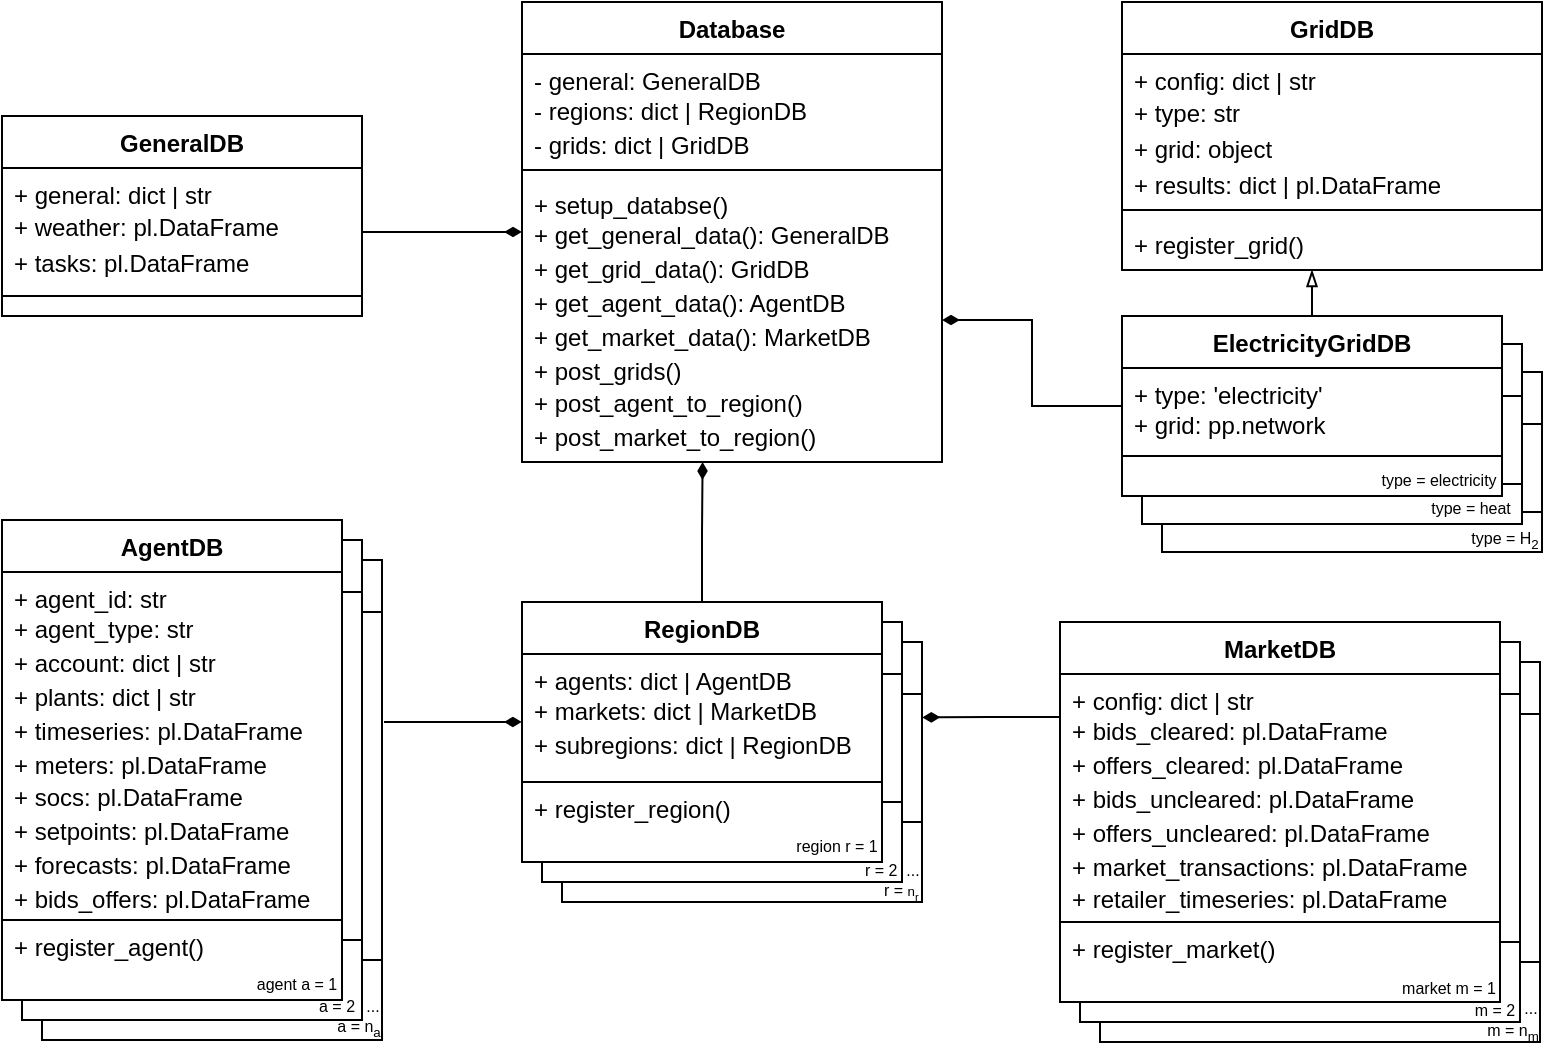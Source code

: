 <mxfile version="24.8.4">
  <diagram name="Page-1" id="6133507b-19e7-1e82-6fc7-422aa6c4b21f">
    <mxGraphModel dx="-628" dy="1153" grid="1" gridSize="10" guides="1" tooltips="1" connect="1" arrows="1" fold="1" page="1" pageScale="1" pageWidth="1169" pageHeight="827" background="none" math="0" shadow="0">
      <root>
        <mxCell id="0" />
        <mxCell id="1" parent="0" />
        <mxCell id="sbD00cTxCYsmBy_oH8-3-103" value="AgentDB" style="swimlane;fontStyle=1;align=center;verticalAlign=top;childLayout=stackLayout;horizontal=1;startSize=26;horizontalStack=0;resizeParent=1;resizeParentMax=0;resizeLast=0;collapsible=1;marginBottom=0;whiteSpace=wrap;html=1;" vertex="1" parent="1">
          <mxGeometry x="2610" y="479" width="170" height="240" as="geometry" />
        </mxCell>
        <mxCell id="sbD00cTxCYsmBy_oH8-3-104" value="+ agent_id: str&lt;div style=&quot;line-height: 140%;&quot;&gt;+ agent_type: str&lt;br&gt;&lt;div style=&quot;line-height: 140%;&quot;&gt;+ account: dict | str&lt;div style=&quot;line-height: 140%;&quot;&gt;+ plants: dict | str&lt;/div&gt;&lt;div style=&quot;line-height: 140%;&quot;&gt;+ timeseries: pl.DataFrame&lt;/div&gt;&lt;div style=&quot;line-height: 140%;&quot;&gt;+ meters: pl.DataFrame&lt;/div&gt;&lt;div style=&quot;line-height: 140%;&quot;&gt;+ socs: pl.DataFrame&lt;/div&gt;&lt;div style=&quot;line-height: 140%;&quot;&gt;+ setpoints: pl.DataFrame&lt;/div&gt;&lt;div style=&quot;line-height: 140%;&quot;&gt;+ forecasts: pl.DataFrame&lt;/div&gt;&lt;div style=&quot;line-height: 140%;&quot;&gt;+ bids_offers: pl.DataFrame&lt;/div&gt;&lt;/div&gt;&lt;/div&gt;" style="text;strokeColor=default;fillColor=default;align=left;verticalAlign=top;spacingLeft=4;spacingRight=4;overflow=hidden;rotatable=0;points=[[0,0.5],[1,0.5]];portConstraint=eastwest;whiteSpace=wrap;html=1;" vertex="1" parent="sbD00cTxCYsmBy_oH8-3-103">
          <mxGeometry y="26" width="170" height="174" as="geometry" />
        </mxCell>
        <mxCell id="sbD00cTxCYsmBy_oH8-3-105" value="+ register_agent()" style="text;strokeColor=default;fillColor=default;align=left;verticalAlign=top;spacingLeft=4;spacingRight=4;overflow=hidden;rotatable=0;points=[[0,0.5],[1,0.5]];portConstraint=eastwest;whiteSpace=wrap;html=1;gradientColor=none;" vertex="1" parent="sbD00cTxCYsmBy_oH8-3-103">
          <mxGeometry y="200" width="170" height="40" as="geometry" />
        </mxCell>
        <mxCell id="sbD00cTxCYsmBy_oH8-3-100" value="AgentDB" style="swimlane;fontStyle=1;align=center;verticalAlign=top;childLayout=stackLayout;horizontal=1;startSize=26;horizontalStack=0;resizeParent=1;resizeParentMax=0;resizeLast=0;collapsible=1;marginBottom=0;whiteSpace=wrap;html=1;" vertex="1" parent="1">
          <mxGeometry x="2600" y="469" width="170" height="240" as="geometry" />
        </mxCell>
        <mxCell id="sbD00cTxCYsmBy_oH8-3-101" value="+ agent_id: str&lt;div style=&quot;line-height: 140%;&quot;&gt;+ agent_type: str&lt;br&gt;&lt;div style=&quot;line-height: 140%;&quot;&gt;+ account: dict | str&lt;div style=&quot;line-height: 140%;&quot;&gt;+ plants: dict | str&lt;/div&gt;&lt;div style=&quot;line-height: 140%;&quot;&gt;+ timeseries: pl.DataFrame&lt;/div&gt;&lt;div style=&quot;line-height: 140%;&quot;&gt;+ meters: pl.DataFrame&lt;/div&gt;&lt;div style=&quot;line-height: 140%;&quot;&gt;+ socs: pl.DataFrame&lt;/div&gt;&lt;div style=&quot;line-height: 140%;&quot;&gt;+ setpoints: pl.DataFrame&lt;/div&gt;&lt;div style=&quot;line-height: 140%;&quot;&gt;+ forecasts: pl.DataFrame&lt;/div&gt;&lt;div style=&quot;line-height: 140%;&quot;&gt;+ bids_offers: pl.DataFrame&lt;/div&gt;&lt;/div&gt;&lt;/div&gt;" style="text;strokeColor=default;fillColor=default;align=left;verticalAlign=top;spacingLeft=4;spacingRight=4;overflow=hidden;rotatable=0;points=[[0,0.5],[1,0.5]];portConstraint=eastwest;whiteSpace=wrap;html=1;" vertex="1" parent="sbD00cTxCYsmBy_oH8-3-100">
          <mxGeometry y="26" width="170" height="174" as="geometry" />
        </mxCell>
        <mxCell id="sbD00cTxCYsmBy_oH8-3-102" value="+ register_agent()" style="text;strokeColor=default;fillColor=default;align=left;verticalAlign=top;spacingLeft=4;spacingRight=4;overflow=hidden;rotatable=0;points=[[0,0.5],[1,0.5]];portConstraint=eastwest;whiteSpace=wrap;html=1;gradientColor=none;" vertex="1" parent="sbD00cTxCYsmBy_oH8-3-100">
          <mxGeometry y="200" width="170" height="40" as="geometry" />
        </mxCell>
        <mxCell id="sbD00cTxCYsmBy_oH8-3-82" value="MarketDB" style="swimlane;fontStyle=1;align=center;verticalAlign=top;childLayout=stackLayout;horizontal=1;startSize=26;horizontalStack=0;resizeParent=1;resizeParentMax=0;resizeLast=0;collapsible=1;marginBottom=0;whiteSpace=wrap;html=1;" vertex="1" parent="1">
          <mxGeometry x="3139" y="530" width="220" height="190" as="geometry" />
        </mxCell>
        <mxCell id="sbD00cTxCYsmBy_oH8-3-83" value="+ config: dict | str&lt;div style=&quot;line-height: 140%;&quot;&gt;+ bids_cleared: pl.DataFrame&lt;/div&gt;&lt;div style=&quot;line-height: 140%;&quot;&gt;+ offers_cleared: pl.DataFrame&lt;/div&gt;&lt;div style=&quot;line-height: 140%;&quot;&gt;+ bids_uncleared: pl.DataFrame&lt;/div&gt;&lt;div style=&quot;line-height: 140%;&quot;&gt;+ offers_uncleared: pl.DataFrame&lt;/div&gt;&lt;div style=&quot;line-height: 140%;&quot;&gt;+ market_transactions: pl.DataFrame&lt;/div&gt;&lt;div style=&quot;line-height: 140%;&quot;&gt;+ retailer_timeseries: pl.DataFrame&lt;/div&gt;" style="text;strokeColor=default;fillColor=default;align=left;verticalAlign=top;spacingLeft=4;spacingRight=4;overflow=hidden;rotatable=0;points=[[0,0.5],[1,0.5]];portConstraint=eastwest;whiteSpace=wrap;html=1;" vertex="1" parent="sbD00cTxCYsmBy_oH8-3-82">
          <mxGeometry y="26" width="220" height="124" as="geometry" />
        </mxCell>
        <mxCell id="sbD00cTxCYsmBy_oH8-3-84" value="+ register_market()" style="text;strokeColor=default;fillColor=default;align=left;verticalAlign=top;spacingLeft=4;spacingRight=4;overflow=hidden;rotatable=0;points=[[0,0.5],[1,0.5]];portConstraint=eastwest;whiteSpace=wrap;html=1;" vertex="1" parent="sbD00cTxCYsmBy_oH8-3-82">
          <mxGeometry y="150" width="220" height="40" as="geometry" />
        </mxCell>
        <mxCell id="sbD00cTxCYsmBy_oH8-3-79" value="MarketDB" style="swimlane;fontStyle=1;align=center;verticalAlign=top;childLayout=stackLayout;horizontal=1;startSize=26;horizontalStack=0;resizeParent=1;resizeParentMax=0;resizeLast=0;collapsible=1;marginBottom=0;whiteSpace=wrap;html=1;" vertex="1" parent="1">
          <mxGeometry x="3129" y="520" width="220" height="190" as="geometry" />
        </mxCell>
        <mxCell id="sbD00cTxCYsmBy_oH8-3-80" value="+ config: dict | str&lt;div style=&quot;line-height: 140%;&quot;&gt;+ bids_cleared: pl.DataFrame&lt;/div&gt;&lt;div style=&quot;line-height: 140%;&quot;&gt;+ offers_cleared: pl.DataFrame&lt;/div&gt;&lt;div style=&quot;line-height: 140%;&quot;&gt;+ bids_uncleared: pl.DataFrame&lt;/div&gt;&lt;div style=&quot;line-height: 140%;&quot;&gt;+ offers_uncleared: pl.DataFrame&lt;/div&gt;&lt;div style=&quot;line-height: 140%;&quot;&gt;+ market_transactions: pl.DataFrame&lt;/div&gt;&lt;div style=&quot;line-height: 140%;&quot;&gt;+ retailer_timeseries: pl.DataFrame&lt;/div&gt;" style="text;strokeColor=default;fillColor=default;align=left;verticalAlign=top;spacingLeft=4;spacingRight=4;overflow=hidden;rotatable=0;points=[[0,0.5],[1,0.5]];portConstraint=eastwest;whiteSpace=wrap;html=1;" vertex="1" parent="sbD00cTxCYsmBy_oH8-3-79">
          <mxGeometry y="26" width="220" height="124" as="geometry" />
        </mxCell>
        <mxCell id="sbD00cTxCYsmBy_oH8-3-81" value="+ register_market()" style="text;strokeColor=default;fillColor=default;align=left;verticalAlign=top;spacingLeft=4;spacingRight=4;overflow=hidden;rotatable=0;points=[[0,0.5],[1,0.5]];portConstraint=eastwest;whiteSpace=wrap;html=1;" vertex="1" parent="sbD00cTxCYsmBy_oH8-3-79">
          <mxGeometry y="150" width="220" height="40" as="geometry" />
        </mxCell>
        <mxCell id="sbD00cTxCYsmBy_oH8-3-73" value="RegionDB" style="swimlane;fontStyle=1;align=center;verticalAlign=top;childLayout=stackLayout;horizontal=1;startSize=26;horizontalStack=0;resizeParent=1;resizeParentMax=0;resizeLast=0;collapsible=1;marginBottom=0;whiteSpace=wrap;html=1;fillStyle=solid;" vertex="1" parent="1">
          <mxGeometry x="2870" y="520" width="180" height="130" as="geometry" />
        </mxCell>
        <mxCell id="sbD00cTxCYsmBy_oH8-3-74" value="&lt;span style=&quot;background-color: rgb(255, 255, 255);&quot;&gt;+ agents: dict | AgentDB&lt;/span&gt;&lt;div style=&quot;line-height: 140%;&quot;&gt;&lt;span style=&quot;background-color: rgb(255, 255, 255);&quot;&gt;+ markets: dict | MarketDB&lt;/span&gt;&lt;/div&gt;&lt;div style=&quot;line-height: 140%;&quot;&gt;&lt;span style=&quot;background-color: rgb(255, 255, 255);&quot;&gt;+ subregions: dict | RegionDB&lt;/span&gt;&lt;/div&gt;" style="text;strokeColor=default;fillColor=default;align=left;verticalAlign=top;spacingLeft=4;spacingRight=4;overflow=hidden;rotatable=0;points=[[0,0.5],[1,0.5]];portConstraint=eastwest;whiteSpace=wrap;html=1;" vertex="1" parent="sbD00cTxCYsmBy_oH8-3-73">
          <mxGeometry y="26" width="180" height="64" as="geometry" />
        </mxCell>
        <mxCell id="sbD00cTxCYsmBy_oH8-3-75" value="+ register_region()" style="text;strokeColor=default;fillColor=default;align=left;verticalAlign=top;spacingLeft=4;spacingRight=4;overflow=hidden;rotatable=0;points=[[0,0.5],[1,0.5]];portConstraint=eastwest;whiteSpace=wrap;html=1;gradientColor=none;" vertex="1" parent="sbD00cTxCYsmBy_oH8-3-73">
          <mxGeometry y="90" width="180" height="40" as="geometry" />
        </mxCell>
        <mxCell id="sbD00cTxCYsmBy_oH8-3-70" value="RegionDB" style="swimlane;fontStyle=1;align=center;verticalAlign=top;childLayout=stackLayout;horizontal=1;startSize=26;horizontalStack=0;resizeParent=1;resizeParentMax=0;resizeLast=0;collapsible=1;marginBottom=0;whiteSpace=wrap;html=1;fillStyle=solid;" vertex="1" parent="1">
          <mxGeometry x="2860" y="510" width="180" height="130" as="geometry" />
        </mxCell>
        <mxCell id="sbD00cTxCYsmBy_oH8-3-71" value="&lt;span style=&quot;background-color: rgb(255, 255, 255);&quot;&gt;+ agents: dict | AgentDB&lt;/span&gt;&lt;div style=&quot;line-height: 140%;&quot;&gt;&lt;span style=&quot;background-color: rgb(255, 255, 255);&quot;&gt;+ markets: dict | MarketDB&lt;/span&gt;&lt;/div&gt;&lt;div style=&quot;line-height: 140%;&quot;&gt;&lt;span style=&quot;background-color: rgb(255, 255, 255);&quot;&gt;+ subregions: dict | RegionDB&lt;/span&gt;&lt;/div&gt;" style="text;strokeColor=default;fillColor=default;align=left;verticalAlign=top;spacingLeft=4;spacingRight=4;overflow=hidden;rotatable=0;points=[[0,0.5],[1,0.5]];portConstraint=eastwest;whiteSpace=wrap;html=1;" vertex="1" parent="sbD00cTxCYsmBy_oH8-3-70">
          <mxGeometry y="26" width="180" height="64" as="geometry" />
        </mxCell>
        <mxCell id="sbD00cTxCYsmBy_oH8-3-72" value="+ register_region()" style="text;strokeColor=default;fillColor=default;align=left;verticalAlign=top;spacingLeft=4;spacingRight=4;overflow=hidden;rotatable=0;points=[[0,0.5],[1,0.5]];portConstraint=eastwest;whiteSpace=wrap;html=1;gradientColor=none;" vertex="1" parent="sbD00cTxCYsmBy_oH8-3-70">
          <mxGeometry y="90" width="180" height="40" as="geometry" />
        </mxCell>
        <mxCell id="sbD00cTxCYsmBy_oH8-3-55" value="ElectricityGridDB" style="swimlane;fontStyle=1;align=center;verticalAlign=top;childLayout=stackLayout;horizontal=1;startSize=26;horizontalStack=0;resizeParent=1;resizeParentMax=0;resizeLast=0;collapsible=1;marginBottom=0;whiteSpace=wrap;html=1;" vertex="1" parent="1">
          <mxGeometry x="3170" y="385" width="190" height="90" as="geometry" />
        </mxCell>
        <mxCell id="sbD00cTxCYsmBy_oH8-3-56" value="+ type: &#39;electricity&#39;&lt;div style=&quot;line-height: 140%;&quot;&gt;+ grid: pp.network&lt;/div&gt;&lt;div style=&quot;line-height: 140%;&quot;&gt;&lt;br&gt;&lt;/div&gt;" style="text;strokeColor=default;fillColor=default;align=left;verticalAlign=top;spacingLeft=4;spacingRight=4;overflow=hidden;rotatable=0;points=[[0,0.5],[1,0.5]];portConstraint=eastwest;whiteSpace=wrap;html=1;rounded=0;" vertex="1" parent="sbD00cTxCYsmBy_oH8-3-55">
          <mxGeometry y="26" width="190" height="44" as="geometry" />
        </mxCell>
        <mxCell id="sbD00cTxCYsmBy_oH8-3-57" value="" style="text;strokeColor=default;fillColor=default;align=left;verticalAlign=top;spacingLeft=4;spacingRight=4;overflow=hidden;rotatable=0;points=[[0,0.5],[1,0.5]];portConstraint=eastwest;whiteSpace=wrap;html=1;rounded=0;" vertex="1" parent="sbD00cTxCYsmBy_oH8-3-55">
          <mxGeometry y="70" width="190" height="20" as="geometry" />
        </mxCell>
        <mxCell id="sbD00cTxCYsmBy_oH8-3-58" value="" style="line;strokeWidth=1;fillColor=none;align=left;verticalAlign=middle;spacingTop=-1;spacingLeft=3;spacingRight=3;rotatable=0;labelPosition=right;points=[];portConstraint=eastwest;strokeColor=default;" vertex="1" parent="sbD00cTxCYsmBy_oH8-3-55">
          <mxGeometry y="90" width="190" as="geometry" />
        </mxCell>
        <mxCell id="sbD00cTxCYsmBy_oH8-3-51" value="ElectricityGridDB" style="swimlane;fontStyle=1;align=center;verticalAlign=top;childLayout=stackLayout;horizontal=1;startSize=26;horizontalStack=0;resizeParent=1;resizeParentMax=0;resizeLast=0;collapsible=1;marginBottom=0;whiteSpace=wrap;html=1;" vertex="1" parent="1">
          <mxGeometry x="3160" y="371" width="190" height="90" as="geometry" />
        </mxCell>
        <mxCell id="sbD00cTxCYsmBy_oH8-3-52" value="+ type: &#39;electricity&#39;&lt;div style=&quot;line-height: 140%;&quot;&gt;+ grid: pp.network&lt;/div&gt;&lt;div style=&quot;line-height: 140%;&quot;&gt;&lt;br&gt;&lt;/div&gt;" style="text;strokeColor=default;fillColor=default;align=left;verticalAlign=top;spacingLeft=4;spacingRight=4;overflow=hidden;rotatable=0;points=[[0,0.5],[1,0.5]];portConstraint=eastwest;whiteSpace=wrap;html=1;rounded=0;" vertex="1" parent="sbD00cTxCYsmBy_oH8-3-51">
          <mxGeometry y="26" width="190" height="44" as="geometry" />
        </mxCell>
        <mxCell id="sbD00cTxCYsmBy_oH8-3-53" value="" style="text;strokeColor=default;fillColor=default;align=left;verticalAlign=top;spacingLeft=4;spacingRight=4;overflow=hidden;rotatable=0;points=[[0,0.5],[1,0.5]];portConstraint=eastwest;whiteSpace=wrap;html=1;rounded=0;" vertex="1" parent="sbD00cTxCYsmBy_oH8-3-51">
          <mxGeometry y="70" width="190" height="20" as="geometry" />
        </mxCell>
        <mxCell id="sbD00cTxCYsmBy_oH8-3-54" value="" style="line;strokeWidth=1;fillColor=none;align=left;verticalAlign=middle;spacingTop=-1;spacingLeft=3;spacingRight=3;rotatable=0;labelPosition=right;points=[];portConstraint=eastwest;strokeColor=default;" vertex="1" parent="sbD00cTxCYsmBy_oH8-3-51">
          <mxGeometry y="90" width="190" as="geometry" />
        </mxCell>
        <mxCell id="It_4zOR-27pO54_r0HhA-85" value="Database" style="swimlane;fontStyle=1;align=center;verticalAlign=top;childLayout=stackLayout;horizontal=1;startSize=26;horizontalStack=0;resizeParent=1;resizeParentMax=0;resizeLast=0;collapsible=1;marginBottom=0;whiteSpace=wrap;html=1;" parent="1" vertex="1">
          <mxGeometry x="2850" y="200" width="210" height="230" as="geometry" />
        </mxCell>
        <mxCell id="It_4zOR-27pO54_r0HhA-86" value="- general: GeneralDB&lt;div style=&quot;line-height: 140%;&quot;&gt;- regions: dict | RegionDB&lt;/div&gt;&lt;div style=&quot;line-height: 140%;&quot;&gt;- grids: dict | GridDB&lt;/div&gt;" style="text;strokeColor=none;fillColor=none;align=left;verticalAlign=top;spacingLeft=4;spacingRight=4;overflow=hidden;rotatable=0;points=[[0,0.5],[1,0.5]];portConstraint=eastwest;whiteSpace=wrap;html=1;opacity=90;" parent="It_4zOR-27pO54_r0HhA-85" vertex="1">
          <mxGeometry y="26" width="210" height="54" as="geometry" />
        </mxCell>
        <mxCell id="It_4zOR-27pO54_r0HhA-88" value="" style="line;strokeWidth=1;fillColor=none;align=left;verticalAlign=middle;spacingTop=-1;spacingLeft=3;spacingRight=3;rotatable=0;labelPosition=right;points=[];portConstraint=eastwest;strokeColor=inherit;" parent="It_4zOR-27pO54_r0HhA-85" vertex="1">
          <mxGeometry y="80" width="210" height="8" as="geometry" />
        </mxCell>
        <mxCell id="It_4zOR-27pO54_r0HhA-89" value="+ setup_databse()&lt;div style=&quot;line-height: 140%;&quot;&gt;+ get_general_data(): GeneralDB&lt;/div&gt;&lt;div style=&quot;line-height: 140%;&quot;&gt;+ get_grid_data(): GridDB&lt;/div&gt;&lt;div style=&quot;line-height: 140%;&quot;&gt;+ get_agent_data(): AgentDB&lt;/div&gt;&lt;div style=&quot;line-height: 140%;&quot;&gt;+ get_market_data(): MarketDB&lt;/div&gt;&lt;div style=&quot;line-height: 140%;&quot;&gt;+ post_grids()&lt;/div&gt;&lt;div style=&quot;line-height: 140%;&quot;&gt;+ post_agent_to_region()&lt;/div&gt;&lt;div style=&quot;line-height: 140%;&quot;&gt;+ post_market_to_region()&lt;/div&gt;" style="text;strokeColor=none;fillColor=none;align=left;verticalAlign=top;spacingLeft=4;spacingRight=4;overflow=hidden;rotatable=0;points=[[0,0.5],[1,0.5]];portConstraint=eastwest;whiteSpace=wrap;html=1;" parent="It_4zOR-27pO54_r0HhA-85" vertex="1">
          <mxGeometry y="88" width="210" height="142" as="geometry" />
        </mxCell>
        <mxCell id="It_4zOR-27pO54_r0HhA-91" value="GeneralDB" style="swimlane;fontStyle=1;align=center;verticalAlign=top;childLayout=stackLayout;horizontal=1;startSize=26;horizontalStack=0;resizeParent=1;resizeParentMax=0;resizeLast=0;collapsible=1;marginBottom=0;whiteSpace=wrap;html=1;" parent="1" vertex="1">
          <mxGeometry x="2590" y="257" width="180" height="100" as="geometry" />
        </mxCell>
        <mxCell id="It_4zOR-27pO54_r0HhA-92" value="+ general: dict | str&lt;div style=&quot;line-height: 150%;&quot;&gt;+ weather: pl.DataFrame&lt;/div&gt;&lt;div style=&quot;line-height: 150%;&quot;&gt;+ tasks: pl.DataFrame&lt;/div&gt;" style="text;strokeColor=default;fillColor=default;align=left;verticalAlign=top;spacingLeft=4;spacingRight=4;overflow=hidden;rotatable=0;points=[[0,0.5],[1,0.5]];portConstraint=eastwest;whiteSpace=wrap;html=1;" parent="It_4zOR-27pO54_r0HhA-91" vertex="1">
          <mxGeometry y="26" width="180" height="64" as="geometry" />
        </mxCell>
        <mxCell id="sbD00cTxCYsmBy_oH8-3-50" value="" style="text;strokeColor=default;fillColor=default;align=left;verticalAlign=top;spacingLeft=4;spacingRight=4;overflow=hidden;rotatable=0;points=[[0,0.5],[1,0.5]];portConstraint=eastwest;whiteSpace=wrap;html=1;rounded=0;" vertex="1" parent="It_4zOR-27pO54_r0HhA-91">
          <mxGeometry y="90" width="180" height="10" as="geometry" />
        </mxCell>
        <mxCell id="It_4zOR-27pO54_r0HhA-97" value="RegionDB" style="swimlane;fontStyle=1;align=center;verticalAlign=top;childLayout=stackLayout;horizontal=1;startSize=26;horizontalStack=0;resizeParent=1;resizeParentMax=0;resizeLast=0;collapsible=1;marginBottom=0;whiteSpace=wrap;html=1;fillStyle=solid;" parent="1" vertex="1">
          <mxGeometry x="2850" y="500" width="180" height="130" as="geometry" />
        </mxCell>
        <mxCell id="It_4zOR-27pO54_r0HhA-98" value="&lt;span style=&quot;background-color: rgb(255, 255, 255);&quot;&gt;+ agents: dict | AgentDB&lt;/span&gt;&lt;div style=&quot;line-height: 140%;&quot;&gt;&lt;span style=&quot;background-color: rgb(255, 255, 255);&quot;&gt;+ markets: dict | MarketDB&lt;/span&gt;&lt;/div&gt;&lt;div style=&quot;line-height: 140%;&quot;&gt;&lt;span style=&quot;background-color: rgb(255, 255, 255);&quot;&gt;+ subregions: dict | RegionDB&lt;/span&gt;&lt;/div&gt;" style="text;strokeColor=default;fillColor=default;align=left;verticalAlign=top;spacingLeft=4;spacingRight=4;overflow=hidden;rotatable=0;points=[[0,0.5],[1,0.5]];portConstraint=eastwest;whiteSpace=wrap;html=1;" parent="It_4zOR-27pO54_r0HhA-97" vertex="1">
          <mxGeometry y="26" width="180" height="64" as="geometry" />
        </mxCell>
        <mxCell id="sbD00cTxCYsmBy_oH8-3-23" value="+ register_region()" style="text;strokeColor=default;fillColor=default;align=left;verticalAlign=top;spacingLeft=4;spacingRight=4;overflow=hidden;rotatable=0;points=[[0,0.5],[1,0.5]];portConstraint=eastwest;whiteSpace=wrap;html=1;gradientColor=none;" vertex="1" parent="It_4zOR-27pO54_r0HhA-97">
          <mxGeometry y="90" width="180" height="40" as="geometry" />
        </mxCell>
        <mxCell id="It_4zOR-27pO54_r0HhA-102" value="GridDB" style="swimlane;fontStyle=1;align=center;verticalAlign=top;childLayout=stackLayout;horizontal=1;startSize=26;horizontalStack=0;resizeParent=1;resizeParentMax=0;resizeLast=0;collapsible=1;marginBottom=0;whiteSpace=wrap;html=1;" parent="1" vertex="1">
          <mxGeometry x="3150" y="200" width="210" height="134" as="geometry" />
        </mxCell>
        <mxCell id="It_4zOR-27pO54_r0HhA-103" value="+ config: dict | str&lt;div style=&quot;line-height: 150%;&quot;&gt;+ type: str&lt;/div&gt;&lt;div style=&quot;line-height: 150%;&quot;&gt;+ grid: object&lt;/div&gt;&lt;div style=&quot;line-height: 150%;&quot;&gt;+ results: dict | pl.DataFrame&lt;/div&gt;" style="text;strokeColor=none;fillColor=none;align=left;verticalAlign=top;spacingLeft=4;spacingRight=4;overflow=hidden;rotatable=0;points=[[0,0.5],[1,0.5]];portConstraint=eastwest;whiteSpace=wrap;html=1;" parent="It_4zOR-27pO54_r0HhA-102" vertex="1">
          <mxGeometry y="26" width="210" height="74" as="geometry" />
        </mxCell>
        <mxCell id="It_4zOR-27pO54_r0HhA-105" value="" style="line;strokeWidth=1;fillColor=none;align=left;verticalAlign=middle;spacingTop=-1;spacingLeft=3;spacingRight=3;rotatable=0;labelPosition=right;points=[];portConstraint=eastwest;strokeColor=inherit;" parent="It_4zOR-27pO54_r0HhA-102" vertex="1">
          <mxGeometry y="100" width="210" height="8" as="geometry" />
        </mxCell>
        <mxCell id="It_4zOR-27pO54_r0HhA-106" value="+ register_grid()" style="text;strokeColor=none;fillColor=none;align=left;verticalAlign=top;spacingLeft=4;spacingRight=4;overflow=hidden;rotatable=0;points=[[0,0.5],[1,0.5]];portConstraint=eastwest;whiteSpace=wrap;html=1;" parent="It_4zOR-27pO54_r0HhA-102" vertex="1">
          <mxGeometry y="108" width="210" height="26" as="geometry" />
        </mxCell>
        <mxCell id="sbD00cTxCYsmBy_oH8-3-11" value="AgentDB" style="swimlane;fontStyle=1;align=center;verticalAlign=top;childLayout=stackLayout;horizontal=1;startSize=26;horizontalStack=0;resizeParent=1;resizeParentMax=0;resizeLast=0;collapsible=1;marginBottom=0;whiteSpace=wrap;html=1;" vertex="1" parent="1">
          <mxGeometry x="2590" y="459" width="170" height="240" as="geometry" />
        </mxCell>
        <mxCell id="sbD00cTxCYsmBy_oH8-3-12" value="+ agent_id: str&lt;div style=&quot;line-height: 140%;&quot;&gt;+ agent_type: str&lt;br&gt;&lt;div style=&quot;line-height: 140%;&quot;&gt;+ account: dict | str&lt;div style=&quot;line-height: 140%;&quot;&gt;+ plants: dict | str&lt;/div&gt;&lt;div style=&quot;line-height: 140%;&quot;&gt;+ timeseries: pl.DataFrame&lt;/div&gt;&lt;div style=&quot;line-height: 140%;&quot;&gt;+ meters: pl.DataFrame&lt;/div&gt;&lt;div style=&quot;line-height: 140%;&quot;&gt;+ socs: pl.DataFrame&lt;/div&gt;&lt;div style=&quot;line-height: 140%;&quot;&gt;+ setpoints: pl.DataFrame&lt;/div&gt;&lt;div style=&quot;line-height: 140%;&quot;&gt;+ forecasts: pl.DataFrame&lt;/div&gt;&lt;div style=&quot;line-height: 140%;&quot;&gt;+ bids_offers: pl.DataFrame&lt;/div&gt;&lt;/div&gt;&lt;/div&gt;" style="text;strokeColor=default;fillColor=default;align=left;verticalAlign=top;spacingLeft=4;spacingRight=4;overflow=hidden;rotatable=0;points=[[0,0.5],[1,0.5]];portConstraint=eastwest;whiteSpace=wrap;html=1;" vertex="1" parent="sbD00cTxCYsmBy_oH8-3-11">
          <mxGeometry y="26" width="170" height="174" as="geometry" />
        </mxCell>
        <mxCell id="sbD00cTxCYsmBy_oH8-3-15" value="+ register_agent()" style="text;strokeColor=default;fillColor=default;align=left;verticalAlign=top;spacingLeft=4;spacingRight=4;overflow=hidden;rotatable=0;points=[[0,0.5],[1,0.5]];portConstraint=eastwest;whiteSpace=wrap;html=1;gradientColor=none;" vertex="1" parent="sbD00cTxCYsmBy_oH8-3-11">
          <mxGeometry y="200" width="170" height="40" as="geometry" />
        </mxCell>
        <mxCell id="sbD00cTxCYsmBy_oH8-3-16" value="MarketDB" style="swimlane;fontStyle=1;align=center;verticalAlign=top;childLayout=stackLayout;horizontal=1;startSize=26;horizontalStack=0;resizeParent=1;resizeParentMax=0;resizeLast=0;collapsible=1;marginBottom=0;whiteSpace=wrap;html=1;" vertex="1" parent="1">
          <mxGeometry x="3119" y="510" width="220" height="190" as="geometry" />
        </mxCell>
        <mxCell id="sbD00cTxCYsmBy_oH8-3-17" value="+ config: dict | str&lt;div style=&quot;line-height: 140%;&quot;&gt;+ bids_cleared: pl.DataFrame&lt;/div&gt;&lt;div style=&quot;line-height: 140%;&quot;&gt;+ offers_cleared: pl.DataFrame&lt;/div&gt;&lt;div style=&quot;line-height: 140%;&quot;&gt;+ bids_uncleared: pl.DataFrame&lt;/div&gt;&lt;div style=&quot;line-height: 140%;&quot;&gt;+ offers_uncleared: pl.DataFrame&lt;/div&gt;&lt;div style=&quot;line-height: 140%;&quot;&gt;+ market_transactions: pl.DataFrame&lt;/div&gt;&lt;div style=&quot;line-height: 140%;&quot;&gt;+ retailer_timeseries: pl.DataFrame&lt;/div&gt;" style="text;strokeColor=default;fillColor=default;align=left;verticalAlign=top;spacingLeft=4;spacingRight=4;overflow=hidden;rotatable=0;points=[[0,0.5],[1,0.5]];portConstraint=eastwest;whiteSpace=wrap;html=1;" vertex="1" parent="sbD00cTxCYsmBy_oH8-3-16">
          <mxGeometry y="26" width="220" height="124" as="geometry" />
        </mxCell>
        <mxCell id="sbD00cTxCYsmBy_oH8-3-20" value="+ register_market()" style="text;strokeColor=default;fillColor=default;align=left;verticalAlign=top;spacingLeft=4;spacingRight=4;overflow=hidden;rotatable=0;points=[[0,0.5],[1,0.5]];portConstraint=eastwest;whiteSpace=wrap;html=1;" vertex="1" parent="sbD00cTxCYsmBy_oH8-3-16">
          <mxGeometry y="150" width="220" height="40" as="geometry" />
        </mxCell>
        <mxCell id="sbD00cTxCYsmBy_oH8-3-30" value="&lt;font style=&quot;font-size: 8px;&quot;&gt;region r = 1&lt;/font&gt;" style="text;html=1;align=center;verticalAlign=middle;resizable=0;points=[];autosize=1;strokeColor=none;fillColor=none;" vertex="1" parent="1">
          <mxGeometry x="2977" y="606" width="60" height="30" as="geometry" />
        </mxCell>
        <mxCell id="sbD00cTxCYsmBy_oH8-3-34" value="&lt;font style=&quot;font-size: 8px;&quot;&gt;&amp;nbsp;r = 2&lt;/font&gt;" style="text;html=1;align=center;verticalAlign=middle;resizable=0;points=[];autosize=1;strokeColor=none;fillColor=none;" vertex="1" parent="1">
          <mxGeometry x="3008" y="618" width="40" height="30" as="geometry" />
        </mxCell>
        <mxCell id="sbD00cTxCYsmBy_oH8-3-63" value="" style="edgeStyle=orthogonalEdgeStyle;rounded=0;orthogonalLoop=1;jettySize=auto;html=1;endArrow=blockThin;endFill=0;" edge="1" parent="1" source="sbD00cTxCYsmBy_oH8-3-38" target="It_4zOR-27pO54_r0HhA-106">
          <mxGeometry relative="1" as="geometry">
            <Array as="points">
              <mxPoint x="3255" y="320" />
              <mxPoint x="3255" y="320" />
            </Array>
          </mxGeometry>
        </mxCell>
        <mxCell id="sbD00cTxCYsmBy_oH8-3-64" value="" style="edgeStyle=orthogonalEdgeStyle;rounded=0;orthogonalLoop=1;jettySize=auto;html=1;endArrow=diamondThin;endFill=1;" edge="1" parent="1" source="sbD00cTxCYsmBy_oH8-3-38" target="It_4zOR-27pO54_r0HhA-89">
          <mxGeometry relative="1" as="geometry" />
        </mxCell>
        <mxCell id="sbD00cTxCYsmBy_oH8-3-38" value="ElectricityGridDB" style="swimlane;fontStyle=1;align=center;verticalAlign=top;childLayout=stackLayout;horizontal=1;startSize=26;horizontalStack=0;resizeParent=1;resizeParentMax=0;resizeLast=0;collapsible=1;marginBottom=0;whiteSpace=wrap;html=1;" vertex="1" parent="1">
          <mxGeometry x="3150" y="357" width="190" height="90" as="geometry" />
        </mxCell>
        <mxCell id="sbD00cTxCYsmBy_oH8-3-39" value="+ type: &#39;electricity&#39;&lt;div style=&quot;line-height: 140%;&quot;&gt;+ grid: pp.network&lt;/div&gt;&lt;div style=&quot;line-height: 140%;&quot;&gt;&lt;br&gt;&lt;/div&gt;" style="text;strokeColor=default;fillColor=default;align=left;verticalAlign=top;spacingLeft=4;spacingRight=4;overflow=hidden;rotatable=0;points=[[0,0.5],[1,0.5]];portConstraint=eastwest;whiteSpace=wrap;html=1;rounded=0;" vertex="1" parent="sbD00cTxCYsmBy_oH8-3-38">
          <mxGeometry y="26" width="190" height="44" as="geometry" />
        </mxCell>
        <mxCell id="sbD00cTxCYsmBy_oH8-3-49" value="" style="text;strokeColor=default;fillColor=default;align=left;verticalAlign=top;spacingLeft=4;spacingRight=4;overflow=hidden;rotatable=0;points=[[0,0.5],[1,0.5]];portConstraint=eastwest;whiteSpace=wrap;html=1;rounded=0;" vertex="1" parent="sbD00cTxCYsmBy_oH8-3-38">
          <mxGeometry y="70" width="190" height="20" as="geometry" />
        </mxCell>
        <mxCell id="sbD00cTxCYsmBy_oH8-3-40" value="" style="line;strokeWidth=1;fillColor=none;align=left;verticalAlign=middle;spacingTop=-1;spacingLeft=3;spacingRight=3;rotatable=0;labelPosition=right;points=[];portConstraint=eastwest;strokeColor=default;" vertex="1" parent="sbD00cTxCYsmBy_oH8-3-38">
          <mxGeometry y="90" width="190" as="geometry" />
        </mxCell>
        <mxCell id="sbD00cTxCYsmBy_oH8-3-59" value="&lt;font style=&quot;font-size: 8px;&quot;&gt;type = electricity&lt;/font&gt;" style="text;html=1;align=center;verticalAlign=middle;resizable=0;points=[];autosize=1;strokeColor=none;fillColor=none;" vertex="1" parent="1">
          <mxGeometry x="3268" y="423" width="80" height="30" as="geometry" />
        </mxCell>
        <mxCell id="sbD00cTxCYsmBy_oH8-3-60" value="&lt;font style=&quot;font-size: 8px;&quot;&gt;type = heat&lt;/font&gt;" style="text;html=1;align=center;verticalAlign=middle;resizable=0;points=[];autosize=1;strokeColor=none;fillColor=none;" vertex="1" parent="1">
          <mxGeometry x="3294" y="437" width="60" height="30" as="geometry" />
        </mxCell>
        <mxCell id="sbD00cTxCYsmBy_oH8-3-61" value="&lt;font style=&quot;font-size: 8px;&quot;&gt;type = H&lt;sub&gt;2&lt;/sub&gt;&lt;/font&gt;" style="text;html=1;align=center;verticalAlign=middle;resizable=0;points=[];autosize=1;strokeColor=none;fillColor=none;" vertex="1" parent="1">
          <mxGeometry x="3311" y="452" width="60" height="30" as="geometry" />
        </mxCell>
        <mxCell id="sbD00cTxCYsmBy_oH8-3-77" value="&lt;font style=&quot;font-size: 8px;&quot;&gt;&amp;nbsp;r =&amp;nbsp;&lt;/font&gt;&lt;font style=&quot;font-size: 6.667px;&quot;&gt;n&lt;sub&gt;r&lt;/sub&gt;&lt;/font&gt;" style="text;html=1;align=center;verticalAlign=middle;resizable=0;points=[];autosize=1;strokeColor=none;fillColor=none;" vertex="1" parent="1">
          <mxGeometry x="3018" y="628" width="40" height="30" as="geometry" />
        </mxCell>
        <mxCell id="sbD00cTxCYsmBy_oH8-3-78" value="&lt;span style=&quot;font-size: 8px;&quot;&gt;...&lt;/span&gt;" style="text;html=1;align=center;verticalAlign=middle;resizable=0;points=[];autosize=1;strokeColor=none;fillColor=none;" vertex="1" parent="1">
          <mxGeometry x="3030" y="618" width="30" height="30" as="geometry" />
        </mxCell>
        <mxCell id="sbD00cTxCYsmBy_oH8-3-90" value="&lt;font style=&quot;font-size: 8px;&quot;&gt;market m = 1&lt;/font&gt;" style="text;html=1;align=center;verticalAlign=middle;resizable=0;points=[];autosize=1;strokeColor=none;fillColor=none;" vertex="1" parent="1">
          <mxGeometry x="3278" y="677" width="70" height="30" as="geometry" />
        </mxCell>
        <mxCell id="sbD00cTxCYsmBy_oH8-3-91" value="&lt;font style=&quot;font-size: 8px;&quot;&gt;m = 2&lt;/font&gt;" style="text;html=1;align=center;verticalAlign=middle;resizable=0;points=[];autosize=1;strokeColor=none;fillColor=none;" vertex="1" parent="1">
          <mxGeometry x="3316" y="688" width="40" height="30" as="geometry" />
        </mxCell>
        <mxCell id="sbD00cTxCYsmBy_oH8-3-92" value="&lt;font style=&quot;font-size: 8px;&quot;&gt;m = n&lt;sub&gt;m&lt;/sub&gt;&lt;/font&gt;" style="text;html=1;align=center;verticalAlign=middle;resizable=0;points=[];autosize=1;strokeColor=none;fillColor=none;" vertex="1" parent="1">
          <mxGeometry x="3320" y="698" width="50" height="30" as="geometry" />
        </mxCell>
        <mxCell id="sbD00cTxCYsmBy_oH8-3-93" value="&lt;span style=&quot;font-size: 8px;&quot;&gt;...&lt;/span&gt;" style="text;html=1;align=center;verticalAlign=middle;resizable=0;points=[];autosize=1;strokeColor=none;fillColor=none;" vertex="1" parent="1">
          <mxGeometry x="3339" y="687" width="30" height="30" as="geometry" />
        </mxCell>
        <mxCell id="sbD00cTxCYsmBy_oH8-3-106" value="&lt;font style=&quot;font-size: 8px;&quot;&gt;agent a = 1&lt;/font&gt;" style="text;html=1;align=center;verticalAlign=middle;resizable=0;points=[];autosize=1;strokeColor=none;fillColor=none;" vertex="1" parent="1">
          <mxGeometry x="2707" y="675" width="60" height="30" as="geometry" />
        </mxCell>
        <mxCell id="sbD00cTxCYsmBy_oH8-3-107" value="&lt;font style=&quot;font-size: 8px;&quot;&gt;a = 2&lt;/font&gt;" style="text;html=1;align=center;verticalAlign=middle;resizable=0;points=[];autosize=1;strokeColor=none;fillColor=none;" vertex="1" parent="1">
          <mxGeometry x="2737" y="686" width="40" height="30" as="geometry" />
        </mxCell>
        <mxCell id="sbD00cTxCYsmBy_oH8-3-108" value="&lt;font style=&quot;font-size: 8px;&quot;&gt;a = n&lt;sub&gt;a&lt;/sub&gt;&lt;/font&gt;" style="text;html=1;align=center;verticalAlign=middle;resizable=0;points=[];autosize=1;strokeColor=none;fillColor=none;" vertex="1" parent="1">
          <mxGeometry x="2743" y="696" width="50" height="30" as="geometry" />
        </mxCell>
        <mxCell id="sbD00cTxCYsmBy_oH8-3-109" value="&lt;span style=&quot;font-size: 8px;&quot;&gt;...&lt;/span&gt;" style="text;html=1;align=center;verticalAlign=middle;resizable=0;points=[];autosize=1;strokeColor=none;fillColor=none;" vertex="1" parent="1">
          <mxGeometry x="2760" y="686" width="30" height="30" as="geometry" />
        </mxCell>
        <mxCell id="sbD00cTxCYsmBy_oH8-3-114" style="edgeStyle=orthogonalEdgeStyle;rounded=0;orthogonalLoop=1;jettySize=auto;html=1;exitX=1;exitY=0.25;exitDx=0;exitDy=0;entryX=-0.006;entryY=0.203;entryDx=0;entryDy=0;entryPerimeter=0;endArrow=diamondThin;endFill=1;" edge="1" parent="1">
          <mxGeometry relative="1" as="geometry">
            <mxPoint x="2781" y="560" as="sourcePoint" />
            <mxPoint x="2849.92" y="559.992" as="targetPoint" />
          </mxGeometry>
        </mxCell>
        <mxCell id="sbD00cTxCYsmBy_oH8-3-117" style="edgeStyle=orthogonalEdgeStyle;rounded=0;orthogonalLoop=1;jettySize=auto;html=1;exitX=0;exitY=0.25;exitDx=0;exitDy=0;entryX=1.001;entryY=0.183;entryDx=0;entryDy=0;entryPerimeter=0;endArrow=diamondThin;endFill=1;" edge="1" parent="1" source="sbD00cTxCYsmBy_oH8-3-16" target="sbD00cTxCYsmBy_oH8-3-74">
          <mxGeometry relative="1" as="geometry" />
        </mxCell>
        <mxCell id="sbD00cTxCYsmBy_oH8-3-118" style="edgeStyle=orthogonalEdgeStyle;rounded=0;orthogonalLoop=1;jettySize=auto;html=1;exitX=0.5;exitY=0;exitDx=0;exitDy=0;entryX=0.43;entryY=1;entryDx=0;entryDy=0;entryPerimeter=0;endArrow=diamondThin;endFill=1;" edge="1" parent="1" source="It_4zOR-27pO54_r0HhA-97" target="It_4zOR-27pO54_r0HhA-89">
          <mxGeometry relative="1" as="geometry" />
        </mxCell>
        <mxCell id="sbD00cTxCYsmBy_oH8-3-120" style="edgeStyle=orthogonalEdgeStyle;rounded=0;orthogonalLoop=1;jettySize=auto;html=1;exitX=1;exitY=0.5;exitDx=0;exitDy=0;entryX=0;entryY=0.19;entryDx=0;entryDy=0;entryPerimeter=0;endArrow=diamondThin;endFill=1;" edge="1" parent="1" source="It_4zOR-27pO54_r0HhA-92" target="It_4zOR-27pO54_r0HhA-89">
          <mxGeometry relative="1" as="geometry" />
        </mxCell>
      </root>
    </mxGraphModel>
  </diagram>
</mxfile>
